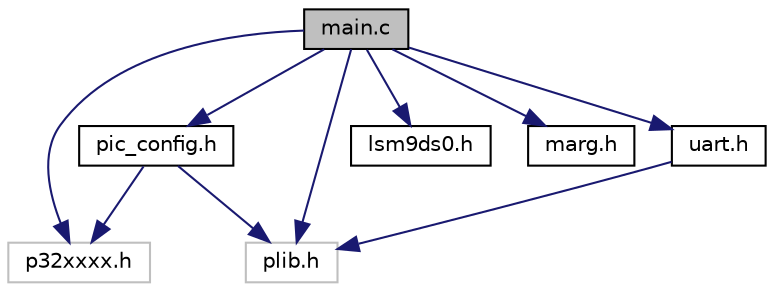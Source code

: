 digraph "main.c"
{
  edge [fontname="Helvetica",fontsize="10",labelfontname="Helvetica",labelfontsize="10"];
  node [fontname="Helvetica",fontsize="10",shape=record];
  Node1 [label="main.c",height=0.2,width=0.4,color="black", fillcolor="grey75", style="filled" fontcolor="black"];
  Node1 -> Node2 [color="midnightblue",fontsize="10",style="solid",fontname="Helvetica"];
  Node2 [label="p32xxxx.h",height=0.2,width=0.4,color="grey75", fillcolor="white", style="filled"];
  Node1 -> Node3 [color="midnightblue",fontsize="10",style="solid",fontname="Helvetica"];
  Node3 [label="plib.h",height=0.2,width=0.4,color="grey75", fillcolor="white", style="filled"];
  Node1 -> Node4 [color="midnightblue",fontsize="10",style="solid",fontname="Helvetica"];
  Node4 [label="pic_config.h",height=0.2,width=0.4,color="black", fillcolor="white", style="filled",URL="$pic__config_8h_source.html"];
  Node4 -> Node2 [color="midnightblue",fontsize="10",style="solid",fontname="Helvetica"];
  Node4 -> Node3 [color="midnightblue",fontsize="10",style="solid",fontname="Helvetica"];
  Node1 -> Node5 [color="midnightblue",fontsize="10",style="solid",fontname="Helvetica"];
  Node5 [label="lsm9ds0.h",height=0.2,width=0.4,color="black", fillcolor="white", style="filled",URL="$lsm9ds0_8h.html",tooltip="EE-ESTG-IPLEIRA **********************************. "];
  Node1 -> Node6 [color="midnightblue",fontsize="10",style="solid",fontname="Helvetica"];
  Node6 [label="marg.h",height=0.2,width=0.4,color="black", fillcolor="white", style="filled",URL="$marg_8h_source.html"];
  Node1 -> Node7 [color="midnightblue",fontsize="10",style="solid",fontname="Helvetica"];
  Node7 [label="uart.h",height=0.2,width=0.4,color="black", fillcolor="white", style="filled",URL="$uart_8h_source.html"];
  Node7 -> Node3 [color="midnightblue",fontsize="10",style="solid",fontname="Helvetica"];
}
